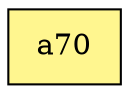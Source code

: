digraph G {
rankdir=BT;ranksep="2.0";
"a70" [shape=record,fillcolor=khaki1,style=filled,label="{a70}"];
}